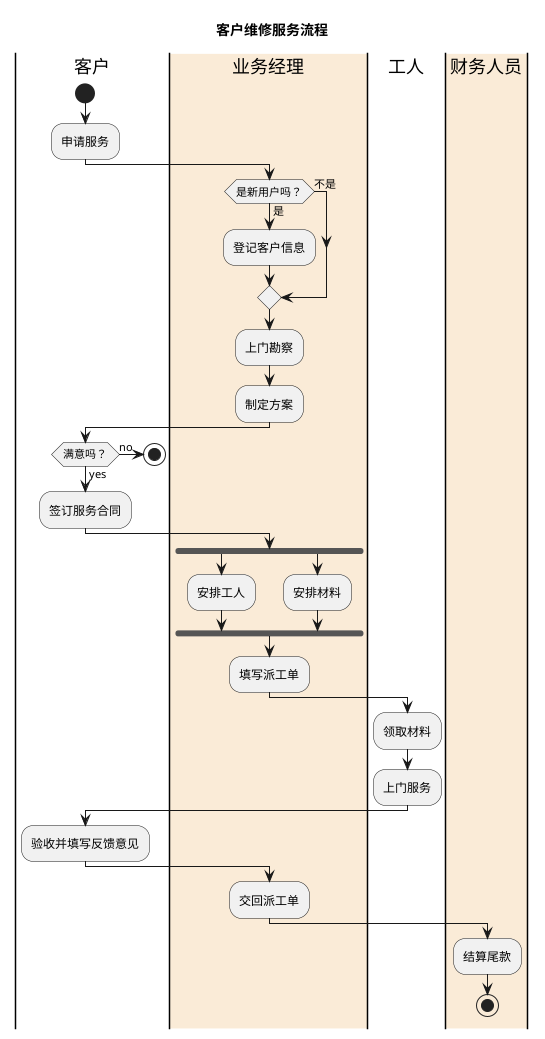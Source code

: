 @startuml
title:客户维修服务流程
|客户|
start
:申请服务;
|#AntiqueWhite|业务经理|
if (是新用户吗？) then (是)
    :登记客户信息;
else (不是)
endif
:上门勘察;
:制定方案;
|客户|
if (满意吗？) then (yes)
    :签订服务合同;
    |#AntiqueWhite|业务经理|
    fork
	:安排工人;
    fork again
	:安排材料;
    end fork
    :填写派工单;
    |工人|
    :领取材料;
    :上门服务;
    |客户|
    :验收并填写反馈意见;
    |#AntiqueWhite|业务经理|
    :交回派工单;
    |#AntiqueWhite|财务人员|
    :结算尾款;
    stop
|客户|
else (no)
    stop
@enduml